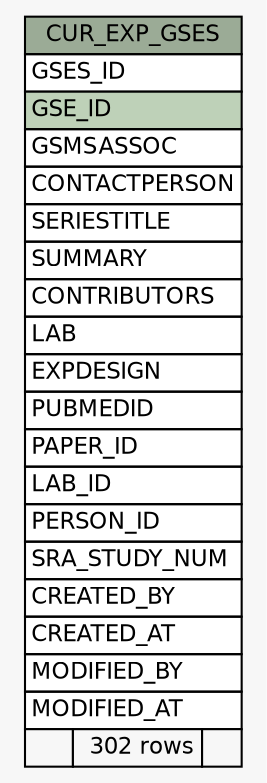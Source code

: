 // dot 2.38.0 on Windows 10 10.0
// SchemaSpy rev Unknown
digraph "CUR_EXP_GSES" {
  graph [
    rankdir="RL"
    bgcolor="#f7f7f7"
    nodesep="0.18"
    ranksep="0.46"
    fontname="Helvetica"
    fontsize="11"
  ];
  node [
    fontname="Helvetica"
    fontsize="11"
    shape="plaintext"
  ];
  edge [
    arrowsize="0.8"
  ];
  "CUR_EXP_GSES" [
    label=<
    <TABLE BORDER="0" CELLBORDER="1" CELLSPACING="0" BGCOLOR="#ffffff">
      <TR><TD COLSPAN="3" BGCOLOR="#9bab96" ALIGN="CENTER">CUR_EXP_GSES</TD></TR>
      <TR><TD PORT="GSES_ID" COLSPAN="3" ALIGN="LEFT">GSES_ID</TD></TR>
      <TR><TD PORT="GSE_ID" COLSPAN="3" BGCOLOR="#bed1b8" ALIGN="LEFT">GSE_ID</TD></TR>
      <TR><TD PORT="GSMSASSOC" COLSPAN="3" ALIGN="LEFT">GSMSASSOC</TD></TR>
      <TR><TD PORT="CONTACTPERSON" COLSPAN="3" ALIGN="LEFT">CONTACTPERSON</TD></TR>
      <TR><TD PORT="SERIESTITLE" COLSPAN="3" ALIGN="LEFT">SERIESTITLE</TD></TR>
      <TR><TD PORT="SUMMARY" COLSPAN="3" ALIGN="LEFT">SUMMARY</TD></TR>
      <TR><TD PORT="CONTRIBUTORS" COLSPAN="3" ALIGN="LEFT">CONTRIBUTORS</TD></TR>
      <TR><TD PORT="LAB" COLSPAN="3" ALIGN="LEFT">LAB</TD></TR>
      <TR><TD PORT="EXPDESIGN" COLSPAN="3" ALIGN="LEFT">EXPDESIGN</TD></TR>
      <TR><TD PORT="PUBMEDID" COLSPAN="3" ALIGN="LEFT">PUBMEDID</TD></TR>
      <TR><TD PORT="PAPER_ID" COLSPAN="3" ALIGN="LEFT">PAPER_ID</TD></TR>
      <TR><TD PORT="LAB_ID" COLSPAN="3" ALIGN="LEFT">LAB_ID</TD></TR>
      <TR><TD PORT="PERSON_ID" COLSPAN="3" ALIGN="LEFT">PERSON_ID</TD></TR>
      <TR><TD PORT="SRA_STUDY_NUM" COLSPAN="3" ALIGN="LEFT">SRA_STUDY_NUM</TD></TR>
      <TR><TD PORT="CREATED_BY" COLSPAN="3" ALIGN="LEFT">CREATED_BY</TD></TR>
      <TR><TD PORT="CREATED_AT" COLSPAN="3" ALIGN="LEFT">CREATED_AT</TD></TR>
      <TR><TD PORT="MODIFIED_BY" COLSPAN="3" ALIGN="LEFT">MODIFIED_BY</TD></TR>
      <TR><TD PORT="MODIFIED_AT" COLSPAN="3" ALIGN="LEFT">MODIFIED_AT</TD></TR>
      <TR><TD ALIGN="LEFT" BGCOLOR="#f7f7f7">  </TD><TD ALIGN="RIGHT" BGCOLOR="#f7f7f7">302 rows</TD><TD ALIGN="RIGHT" BGCOLOR="#f7f7f7">  </TD></TR>
    </TABLE>>
    URL="tables/CUR_EXP_GSES.html"
    tooltip="CUR_EXP_GSES"
  ];
}
